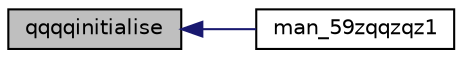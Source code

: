 digraph "qqqqinitialise"
{
  edge [fontname="Helvetica",fontsize="10",labelfontname="Helvetica",labelfontsize="10"];
  node [fontname="Helvetica",fontsize="10",shape=record];
  rankdir="LR";
  Node1810 [label="qqqqinitialise",height=0.2,width=0.4,color="black", fillcolor="grey75", style="filled", fontcolor="black"];
  Node1810 -> Node1811 [dir="back",color="midnightblue",fontsize="10",style="solid",fontname="Helvetica"];
  Node1811 [label="man_59zqqzqz1",height=0.2,width=0.4,color="black", fillcolor="white", style="filled",URL="$inszt__man_8c.html#a06c738c074a3e9fbaf1e1d6c173d9d39"];
}
